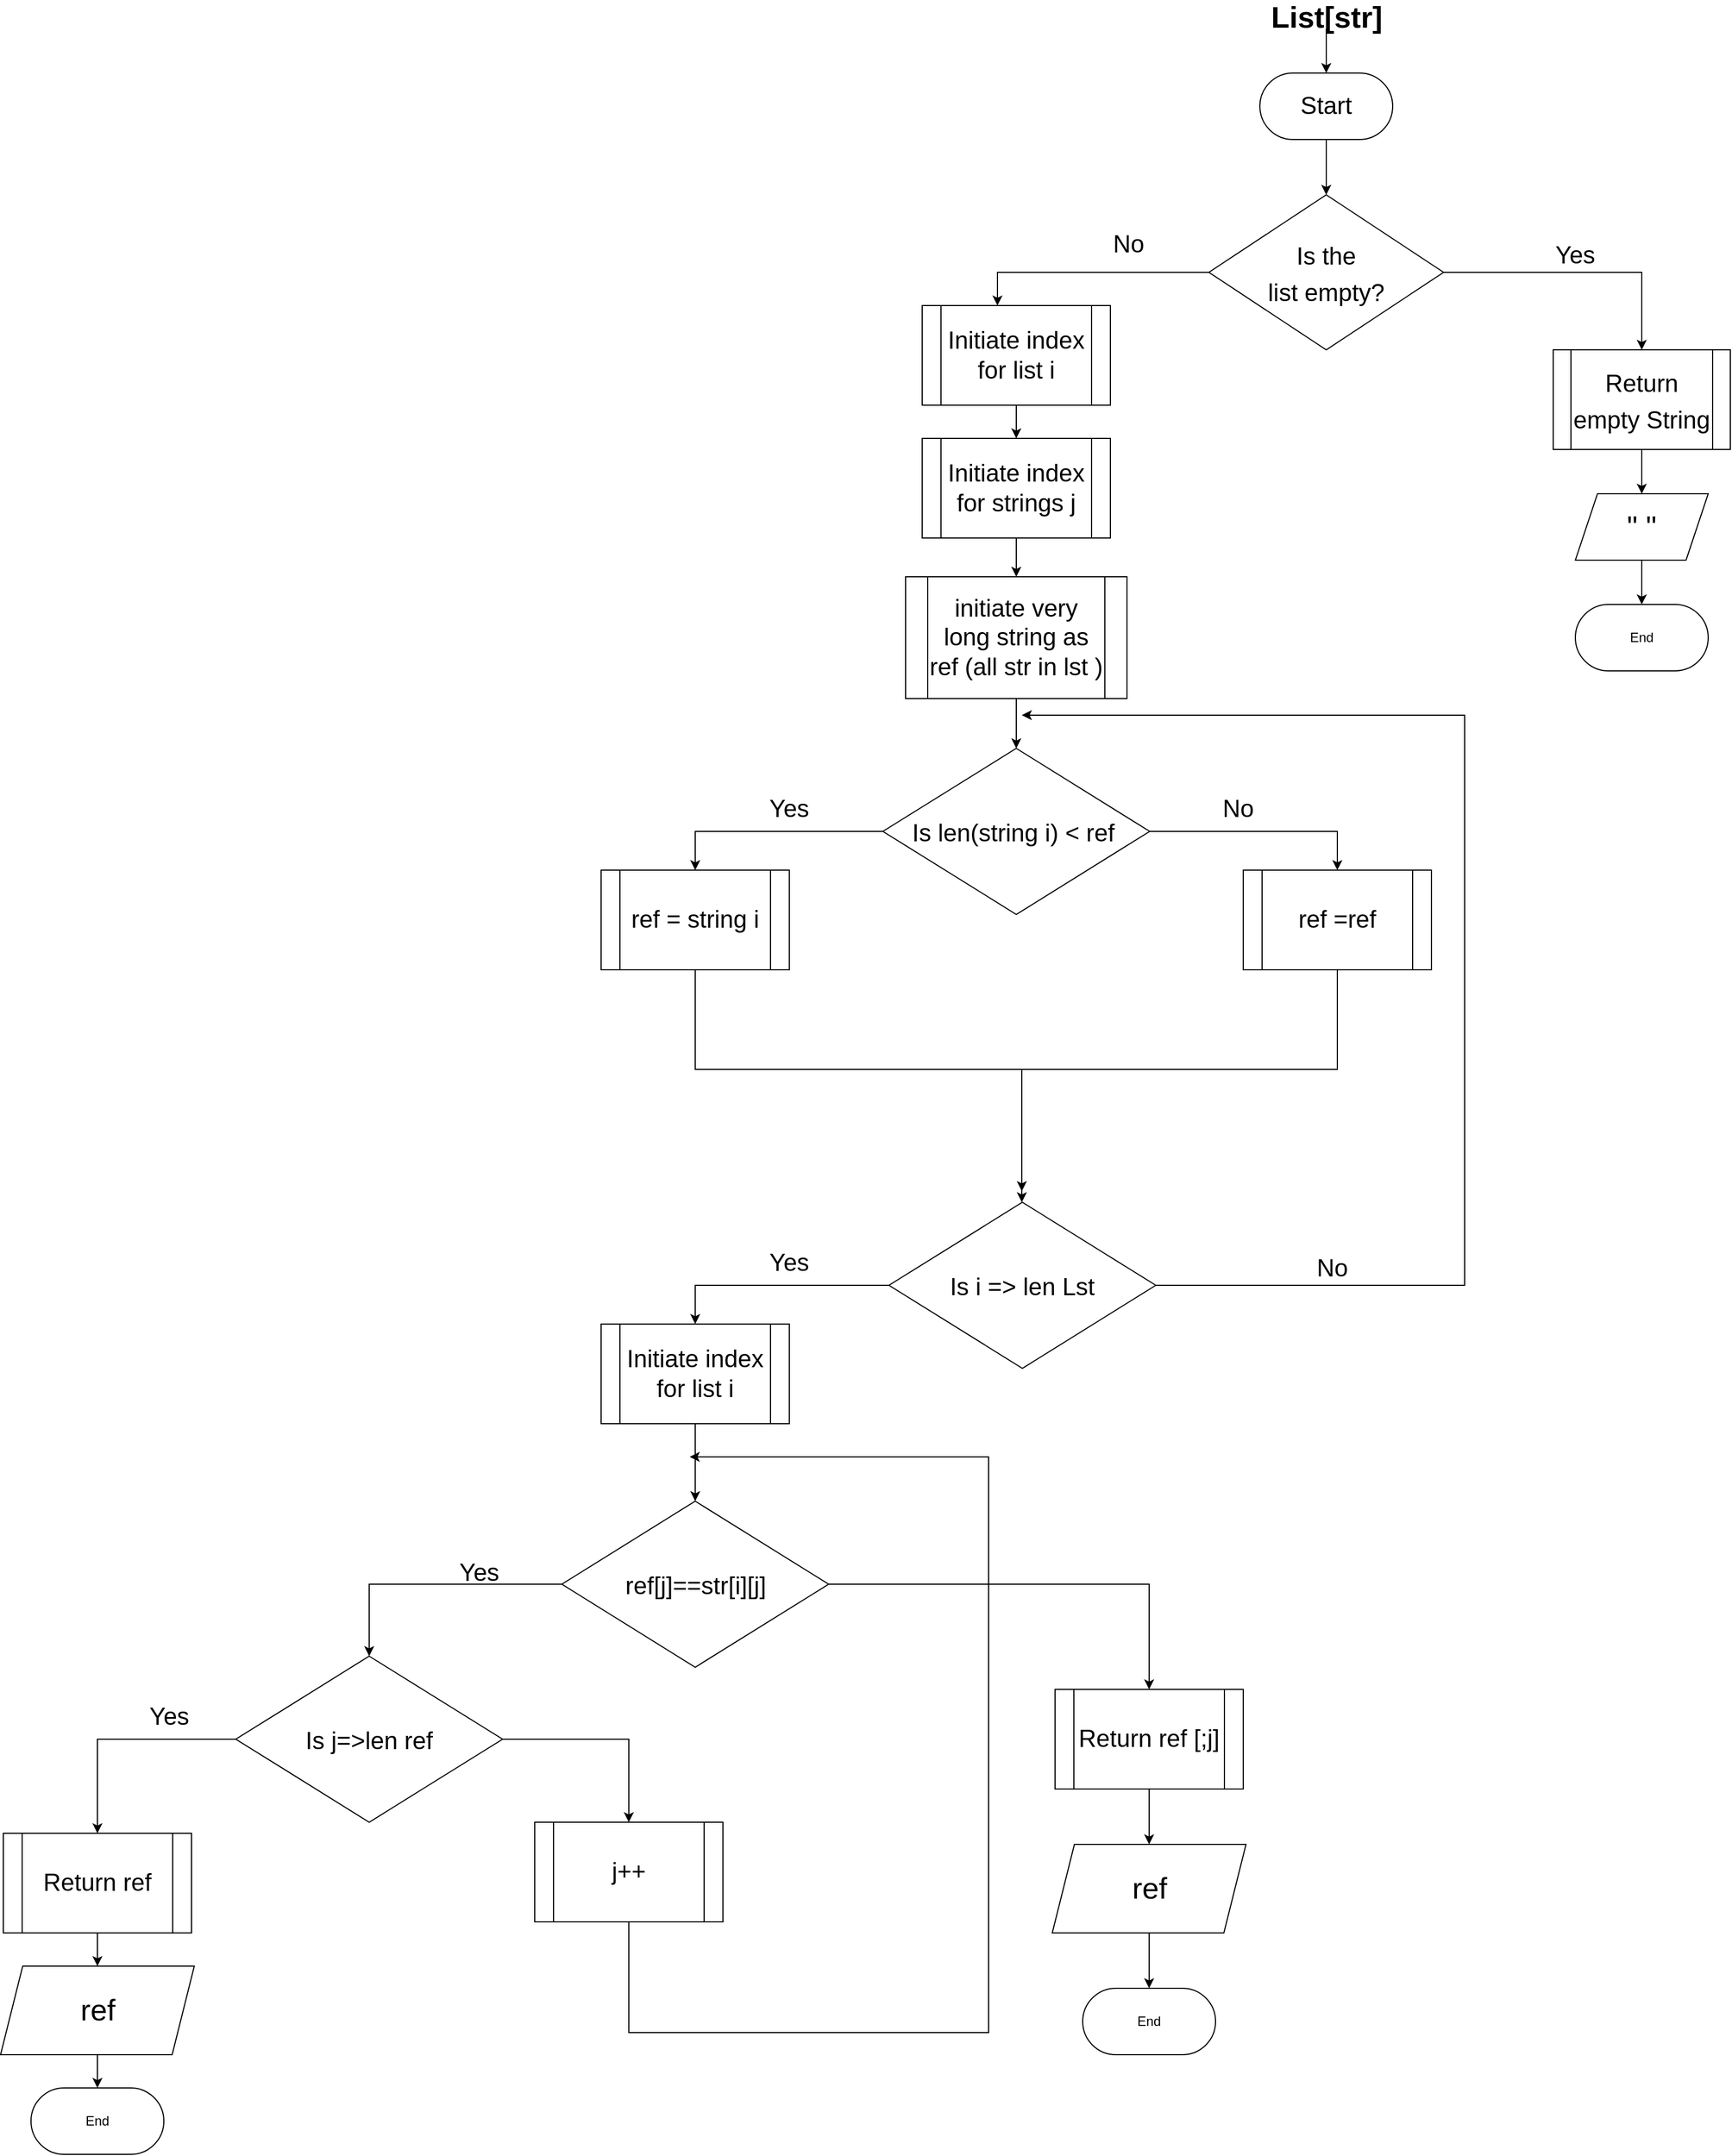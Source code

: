 <mxfile version="18.0.2" type="device"><diagram id="NH3GxSwc0t3cj4PBtcut" name="Page-1"><mxGraphModel dx="1323" dy="2149" grid="1" gridSize="10" guides="1" tooltips="1" connect="1" arrows="1" fold="1" page="1" pageScale="1" pageWidth="850" pageHeight="1100" math="0" shadow="0"><root><mxCell id="0"/><mxCell id="1" parent="0"/><mxCell id="4XAPhEDHq8nzEpaQ4kw1-8" value="" style="edgeStyle=orthogonalEdgeStyle;rounded=0;orthogonalLoop=1;jettySize=auto;html=1;fontSize=27;" parent="1" source="4XAPhEDHq8nzEpaQ4kw1-1" target="4XAPhEDHq8nzEpaQ4kw1-7" edge="1"><mxGeometry relative="1" as="geometry"/></mxCell><mxCell id="4XAPhEDHq8nzEpaQ4kw1-1" value="&lt;font style=&quot;font-size: 22px;&quot;&gt;Start&lt;/font&gt;" style="rounded=1;whiteSpace=wrap;html=1;arcSize=50;" parent="1" vertex="1"><mxGeometry x="1215" y="70" width="120" height="60" as="geometry"/></mxCell><mxCell id="4XAPhEDHq8nzEpaQ4kw1-2" value="&lt;font style=&quot;font-size: 27px;&quot;&gt;&lt;b&gt;List[str]&lt;/b&gt;&lt;/font&gt;" style="text;html=1;align=center;verticalAlign=middle;resizable=0;points=[];autosize=1;strokeColor=none;fillColor=none;" parent="1" vertex="1"><mxGeometry x="1215" y="10" width="120" height="20" as="geometry"/></mxCell><mxCell id="4XAPhEDHq8nzEpaQ4kw1-3" value="" style="endArrow=classic;html=1;rounded=0;" parent="1" source="4XAPhEDHq8nzEpaQ4kw1-2" target="4XAPhEDHq8nzEpaQ4kw1-1" edge="1"><mxGeometry width="50" height="50" relative="1" as="geometry"><mxPoint x="1335" y="390" as="sourcePoint"/><mxPoint x="1385" y="340" as="targetPoint"/></mxGeometry></mxCell><mxCell id="4XAPhEDHq8nzEpaQ4kw1-15" style="edgeStyle=orthogonalEdgeStyle;rounded=0;orthogonalLoop=1;jettySize=auto;html=1;fontSize=22;" parent="1" source="4XAPhEDHq8nzEpaQ4kw1-7" edge="1"><mxGeometry relative="1" as="geometry"><mxPoint x="1560" y="320" as="targetPoint"/><Array as="points"><mxPoint x="1560" y="250"/></Array></mxGeometry></mxCell><mxCell id="4XAPhEDHq8nzEpaQ4kw1-22" style="edgeStyle=orthogonalEdgeStyle;rounded=0;orthogonalLoop=1;jettySize=auto;html=1;fontSize=22;entryX=0.4;entryY=0;entryDx=0;entryDy=0;entryPerimeter=0;" parent="1" source="4XAPhEDHq8nzEpaQ4kw1-7" target="4XAPhEDHq8nzEpaQ4kw1-23" edge="1"><mxGeometry relative="1" as="geometry"><mxPoint x="990" y="250" as="targetPoint"/></mxGeometry></mxCell><mxCell id="4XAPhEDHq8nzEpaQ4kw1-7" value="&lt;font style=&quot;font-size: 22px;&quot;&gt;Is the &lt;br&gt;list empty?&lt;/font&gt;" style="rhombus;whiteSpace=wrap;html=1;fontSize=27;" parent="1" vertex="1"><mxGeometry x="1169" y="180" width="212" height="140" as="geometry"/></mxCell><mxCell id="4XAPhEDHq8nzEpaQ4kw1-18" style="edgeStyle=orthogonalEdgeStyle;rounded=0;orthogonalLoop=1;jettySize=auto;html=1;exitX=0.5;exitY=1;exitDx=0;exitDy=0;entryX=0.5;entryY=0;entryDx=0;entryDy=0;fontSize=22;" parent="1" source="4XAPhEDHq8nzEpaQ4kw1-9" target="4XAPhEDHq8nzEpaQ4kw1-10" edge="1"><mxGeometry relative="1" as="geometry"/></mxCell><mxCell id="4XAPhEDHq8nzEpaQ4kw1-9" value="&lt;font style=&quot;font-size: 22px;&quot;&gt;Return empty String&lt;/font&gt;" style="shape=process;whiteSpace=wrap;html=1;backgroundOutline=1;fontSize=27;" parent="1" vertex="1"><mxGeometry x="1480" y="320" width="160" height="90" as="geometry"/></mxCell><mxCell id="4XAPhEDHq8nzEpaQ4kw1-20" style="edgeStyle=orthogonalEdgeStyle;rounded=0;orthogonalLoop=1;jettySize=auto;html=1;exitX=0.5;exitY=1;exitDx=0;exitDy=0;entryX=0.5;entryY=0;entryDx=0;entryDy=0;fontSize=22;" parent="1" source="4XAPhEDHq8nzEpaQ4kw1-10" target="4XAPhEDHq8nzEpaQ4kw1-11" edge="1"><mxGeometry relative="1" as="geometry"/></mxCell><mxCell id="4XAPhEDHq8nzEpaQ4kw1-10" value="&quot; &quot;" style="shape=parallelogram;perimeter=parallelogramPerimeter;whiteSpace=wrap;html=1;fixedSize=1;fontSize=27;" parent="1" vertex="1"><mxGeometry x="1500" y="450" width="120" height="60" as="geometry"/></mxCell><mxCell id="4XAPhEDHq8nzEpaQ4kw1-11" value="End" style="rounded=1;whiteSpace=wrap;html=1;arcSize=50;" parent="1" vertex="1"><mxGeometry x="1500" y="550" width="120" height="60" as="geometry"/></mxCell><mxCell id="4XAPhEDHq8nzEpaQ4kw1-16" value="Yes" style="text;html=1;strokeColor=none;fillColor=none;align=center;verticalAlign=middle;whiteSpace=wrap;rounded=0;fontSize=22;" parent="1" vertex="1"><mxGeometry x="1470" y="220" width="60" height="30" as="geometry"/></mxCell><mxCell id="4XAPhEDHq8nzEpaQ4kw1-33" style="edgeStyle=orthogonalEdgeStyle;rounded=0;orthogonalLoop=1;jettySize=auto;html=1;exitX=0.5;exitY=1;exitDx=0;exitDy=0;entryX=0.5;entryY=0;entryDx=0;entryDy=0;fontSize=22;" parent="1" source="4XAPhEDHq8nzEpaQ4kw1-23" target="4XAPhEDHq8nzEpaQ4kw1-24" edge="1"><mxGeometry relative="1" as="geometry"/></mxCell><mxCell id="4XAPhEDHq8nzEpaQ4kw1-23" value="Initiate index for list i" style="shape=process;whiteSpace=wrap;html=1;backgroundOutline=1;fontSize=22;" parent="1" vertex="1"><mxGeometry x="910" y="280" width="170" height="90" as="geometry"/></mxCell><mxCell id="4XAPhEDHq8nzEpaQ4kw1-34" style="edgeStyle=orthogonalEdgeStyle;rounded=0;orthogonalLoop=1;jettySize=auto;html=1;exitX=0.5;exitY=1;exitDx=0;exitDy=0;entryX=0.5;entryY=0;entryDx=0;entryDy=0;fontSize=22;" parent="1" source="4XAPhEDHq8nzEpaQ4kw1-24" target="4XAPhEDHq8nzEpaQ4kw1-25" edge="1"><mxGeometry relative="1" as="geometry"/></mxCell><mxCell id="4XAPhEDHq8nzEpaQ4kw1-24" value="Initiate index for strings j" style="shape=process;whiteSpace=wrap;html=1;backgroundOutline=1;fontSize=22;" parent="1" vertex="1"><mxGeometry x="910" y="400" width="170" height="90" as="geometry"/></mxCell><mxCell id="4XAPhEDHq8nzEpaQ4kw1-35" value="" style="edgeStyle=orthogonalEdgeStyle;rounded=0;orthogonalLoop=1;jettySize=auto;html=1;fontSize=22;" parent="1" source="4XAPhEDHq8nzEpaQ4kw1-25" target="4XAPhEDHq8nzEpaQ4kw1-28" edge="1"><mxGeometry relative="1" as="geometry"/></mxCell><mxCell id="4XAPhEDHq8nzEpaQ4kw1-25" value="initiate very long string as ref (all str in lst )" style="shape=process;whiteSpace=wrap;html=1;backgroundOutline=1;fontSize=22;" parent="1" vertex="1"><mxGeometry x="895" y="525" width="200" height="110" as="geometry"/></mxCell><mxCell id="4XAPhEDHq8nzEpaQ4kw1-36" style="edgeStyle=orthogonalEdgeStyle;rounded=0;orthogonalLoop=1;jettySize=auto;html=1;exitX=0;exitY=0.5;exitDx=0;exitDy=0;entryX=0.5;entryY=0;entryDx=0;entryDy=0;fontSize=22;" parent="1" source="4XAPhEDHq8nzEpaQ4kw1-28" target="4XAPhEDHq8nzEpaQ4kw1-32" edge="1"><mxGeometry relative="1" as="geometry"/></mxCell><mxCell id="4XAPhEDHq8nzEpaQ4kw1-37" style="edgeStyle=orthogonalEdgeStyle;rounded=0;orthogonalLoop=1;jettySize=auto;html=1;exitX=1;exitY=0.5;exitDx=0;exitDy=0;entryX=0.5;entryY=0;entryDx=0;entryDy=0;fontSize=22;" parent="1" source="4XAPhEDHq8nzEpaQ4kw1-28" target="4XAPhEDHq8nzEpaQ4kw1-31" edge="1"><mxGeometry relative="1" as="geometry"/></mxCell><mxCell id="4XAPhEDHq8nzEpaQ4kw1-28" value="&lt;span style=&quot;font-size: 22px;&quot;&gt;Is len(string i) &amp;lt; ref&amp;nbsp;&lt;/span&gt;" style="rhombus;whiteSpace=wrap;html=1;fontSize=27;" parent="1" vertex="1"><mxGeometry x="874.5" y="680" width="241" height="150" as="geometry"/></mxCell><mxCell id="4XAPhEDHq8nzEpaQ4kw1-39" style="edgeStyle=orthogonalEdgeStyle;rounded=0;orthogonalLoop=1;jettySize=auto;html=1;fontSize=22;" parent="1" source="4XAPhEDHq8nzEpaQ4kw1-31" edge="1"><mxGeometry relative="1" as="geometry"><mxPoint x="1000" y="1080" as="targetPoint"/><Array as="points"><mxPoint x="1285" y="970"/><mxPoint x="1000" y="970"/></Array></mxGeometry></mxCell><mxCell id="4XAPhEDHq8nzEpaQ4kw1-31" value="ref =ref" style="shape=process;whiteSpace=wrap;html=1;backgroundOutline=1;fontSize=22;" parent="1" vertex="1"><mxGeometry x="1200" y="790" width="170" height="90" as="geometry"/></mxCell><mxCell id="4XAPhEDHq8nzEpaQ4kw1-38" style="edgeStyle=orthogonalEdgeStyle;rounded=0;orthogonalLoop=1;jettySize=auto;html=1;exitX=0.5;exitY=1;exitDx=0;exitDy=0;fontSize=22;" parent="1" source="4XAPhEDHq8nzEpaQ4kw1-32" edge="1"><mxGeometry relative="1" as="geometry"><mxPoint x="1000" y="1090" as="targetPoint"/><Array as="points"><mxPoint x="705" y="970"/><mxPoint x="1000" y="970"/></Array></mxGeometry></mxCell><mxCell id="4XAPhEDHq8nzEpaQ4kw1-32" value="ref = string i" style="shape=process;whiteSpace=wrap;html=1;backgroundOutline=1;fontSize=22;" parent="1" vertex="1"><mxGeometry x="620" y="790" width="170" height="90" as="geometry"/></mxCell><mxCell id="4XAPhEDHq8nzEpaQ4kw1-41" style="edgeStyle=orthogonalEdgeStyle;rounded=0;orthogonalLoop=1;jettySize=auto;html=1;fontSize=22;exitX=1;exitY=0.5;exitDx=0;exitDy=0;" parent="1" source="4XAPhEDHq8nzEpaQ4kw1-42" edge="1"><mxGeometry relative="1" as="geometry"><mxPoint x="1000" y="650" as="targetPoint"/><mxPoint x="1060" y="1120" as="sourcePoint"/><Array as="points"><mxPoint x="1400" y="1165"/><mxPoint x="1400" y="650"/></Array></mxGeometry></mxCell><mxCell id="4XAPhEDHq8nzEpaQ4kw1-49" style="edgeStyle=orthogonalEdgeStyle;rounded=0;orthogonalLoop=1;jettySize=auto;html=1;entryX=0.5;entryY=0;entryDx=0;entryDy=0;fontSize=22;" parent="1" source="4XAPhEDHq8nzEpaQ4kw1-42" target="4XAPhEDHq8nzEpaQ4kw1-48" edge="1"><mxGeometry relative="1" as="geometry"/></mxCell><mxCell id="4XAPhEDHq8nzEpaQ4kw1-42" value="&lt;span style=&quot;font-size: 22px;&quot;&gt;Is i =&amp;gt; len Lst&lt;/span&gt;" style="rhombus;whiteSpace=wrap;html=1;fontSize=27;" parent="1" vertex="1"><mxGeometry x="880" y="1090" width="241" height="150" as="geometry"/></mxCell><mxCell id="4XAPhEDHq8nzEpaQ4kw1-43" value="No" style="text;html=1;align=center;verticalAlign=middle;resizable=0;points=[];autosize=1;strokeColor=none;fillColor=none;fontSize=22;" parent="1" vertex="1"><mxGeometry x="1260" y="1135" width="40" height="30" as="geometry"/></mxCell><mxCell id="4XAPhEDHq8nzEpaQ4kw1-50" value="" style="edgeStyle=orthogonalEdgeStyle;rounded=0;orthogonalLoop=1;jettySize=auto;html=1;fontSize=22;" parent="1" source="4XAPhEDHq8nzEpaQ4kw1-48" edge="1"><mxGeometry relative="1" as="geometry"><mxPoint x="705" y="1360" as="targetPoint"/></mxGeometry></mxCell><mxCell id="4XAPhEDHq8nzEpaQ4kw1-48" value="Initiate index for list i" style="shape=process;whiteSpace=wrap;html=1;backgroundOutline=1;fontSize=22;" parent="1" vertex="1"><mxGeometry x="620" y="1200" width="170" height="90" as="geometry"/></mxCell><mxCell id="4XAPhEDHq8nzEpaQ4kw1-72" style="edgeStyle=orthogonalEdgeStyle;rounded=0;orthogonalLoop=1;jettySize=auto;html=1;exitX=0;exitY=0.5;exitDx=0;exitDy=0;entryX=0.5;entryY=0;entryDx=0;entryDy=0;fontSize=22;" parent="1" source="4XAPhEDHq8nzEpaQ4kw1-52" target="4XAPhEDHq8nzEpaQ4kw1-55" edge="1"><mxGeometry relative="1" as="geometry"/></mxCell><mxCell id="4XAPhEDHq8nzEpaQ4kw1-82" style="edgeStyle=orthogonalEdgeStyle;rounded=0;orthogonalLoop=1;jettySize=auto;html=1;entryX=0.5;entryY=0;entryDx=0;entryDy=0;fontSize=22;" parent="1" source="4XAPhEDHq8nzEpaQ4kw1-52" target="4XAPhEDHq8nzEpaQ4kw1-80" edge="1"><mxGeometry relative="1" as="geometry"/></mxCell><mxCell id="4XAPhEDHq8nzEpaQ4kw1-52" value="&lt;span style=&quot;font-size: 22px;&quot;&gt;ref[j]==str[i][j]&lt;/span&gt;" style="rhombus;whiteSpace=wrap;html=1;fontSize=27;" parent="1" vertex="1"><mxGeometry x="584.5" y="1360" width="241" height="150" as="geometry"/></mxCell><mxCell id="4XAPhEDHq8nzEpaQ4kw1-60" style="edgeStyle=orthogonalEdgeStyle;rounded=0;orthogonalLoop=1;jettySize=auto;html=1;entryX=0.5;entryY=0;entryDx=0;entryDy=0;fontSize=22;" parent="1" source="4XAPhEDHq8nzEpaQ4kw1-55" target="4XAPhEDHq8nzEpaQ4kw1-59" edge="1"><mxGeometry relative="1" as="geometry"/></mxCell><mxCell id="4XAPhEDHq8nzEpaQ4kw1-77" style="edgeStyle=orthogonalEdgeStyle;rounded=0;orthogonalLoop=1;jettySize=auto;html=1;entryX=0.5;entryY=0;entryDx=0;entryDy=0;fontSize=22;" parent="1" source="4XAPhEDHq8nzEpaQ4kw1-55" target="4XAPhEDHq8nzEpaQ4kw1-76" edge="1"><mxGeometry relative="1" as="geometry"/></mxCell><mxCell id="4XAPhEDHq8nzEpaQ4kw1-55" value="&lt;span style=&quot;font-size: 22px;&quot;&gt;Is j=&amp;gt;len ref&lt;/span&gt;" style="rhombus;whiteSpace=wrap;html=1;fontSize=27;" parent="1" vertex="1"><mxGeometry x="290" y="1500" width="241" height="150" as="geometry"/></mxCell><mxCell id="4XAPhEDHq8nzEpaQ4kw1-63" style="edgeStyle=orthogonalEdgeStyle;rounded=0;orthogonalLoop=1;jettySize=auto;html=1;exitX=0.5;exitY=1;exitDx=0;exitDy=0;fontSize=22;" parent="1" source="4XAPhEDHq8nzEpaQ4kw1-59" target="4XAPhEDHq8nzEpaQ4kw1-62" edge="1"><mxGeometry relative="1" as="geometry"/></mxCell><mxCell id="4XAPhEDHq8nzEpaQ4kw1-59" value="Return ref" style="shape=process;whiteSpace=wrap;html=1;backgroundOutline=1;fontSize=22;" parent="1" vertex="1"><mxGeometry x="80" y="1660" width="170" height="90" as="geometry"/></mxCell><mxCell id="4XAPhEDHq8nzEpaQ4kw1-61" value="End" style="rounded=1;whiteSpace=wrap;html=1;arcSize=50;" parent="1" vertex="1"><mxGeometry x="105" y="1890" width="120" height="60" as="geometry"/></mxCell><mxCell id="4XAPhEDHq8nzEpaQ4kw1-64" style="edgeStyle=orthogonalEdgeStyle;rounded=0;orthogonalLoop=1;jettySize=auto;html=1;exitX=0.5;exitY=1;exitDx=0;exitDy=0;fontSize=22;" parent="1" source="4XAPhEDHq8nzEpaQ4kw1-62" target="4XAPhEDHq8nzEpaQ4kw1-61" edge="1"><mxGeometry relative="1" as="geometry"/></mxCell><mxCell id="4XAPhEDHq8nzEpaQ4kw1-62" value="ref" style="shape=parallelogram;perimeter=parallelogramPerimeter;whiteSpace=wrap;html=1;fixedSize=1;fontSize=27;" parent="1" vertex="1"><mxGeometry x="77.5" y="1780" width="175" height="80" as="geometry"/></mxCell><mxCell id="4XAPhEDHq8nzEpaQ4kw1-66" value="Yes" style="text;html=1;strokeColor=none;fillColor=none;align=center;verticalAlign=middle;whiteSpace=wrap;rounded=0;fontSize=22;" parent="1" vertex="1"><mxGeometry x="730" y="1130" width="120" height="30" as="geometry"/></mxCell><mxCell id="4XAPhEDHq8nzEpaQ4kw1-69" value="No" style="text;html=1;align=center;verticalAlign=middle;resizable=0;points=[];autosize=1;strokeColor=none;fillColor=none;fontSize=22;" parent="1" vertex="1"><mxGeometry x="1075.5" y="210" width="40" height="30" as="geometry"/></mxCell><mxCell id="4XAPhEDHq8nzEpaQ4kw1-70" value="Yes" style="text;html=1;strokeColor=none;fillColor=none;align=center;verticalAlign=middle;whiteSpace=wrap;rounded=0;fontSize=22;" parent="1" vertex="1"><mxGeometry x="730" y="720" width="120" height="30" as="geometry"/></mxCell><mxCell id="4XAPhEDHq8nzEpaQ4kw1-71" value="No" style="text;html=1;align=center;verticalAlign=middle;resizable=0;points=[];autosize=1;strokeColor=none;fillColor=none;fontSize=22;" parent="1" vertex="1"><mxGeometry x="1175" y="720" width="40" height="30" as="geometry"/></mxCell><mxCell id="4XAPhEDHq8nzEpaQ4kw1-73" value="Yes" style="text;html=1;strokeColor=none;fillColor=none;align=center;verticalAlign=middle;whiteSpace=wrap;rounded=0;fontSize=22;" parent="1" vertex="1"><mxGeometry x="450" y="1410" width="120" height="30" as="geometry"/></mxCell><mxCell id="4XAPhEDHq8nzEpaQ4kw1-74" value="Yes" style="text;html=1;strokeColor=none;fillColor=none;align=center;verticalAlign=middle;whiteSpace=wrap;rounded=0;fontSize=22;" parent="1" vertex="1"><mxGeometry x="170" y="1540" width="120" height="30" as="geometry"/></mxCell><mxCell id="4XAPhEDHq8nzEpaQ4kw1-78" style="edgeStyle=orthogonalEdgeStyle;rounded=0;orthogonalLoop=1;jettySize=auto;html=1;fontSize=22;exitX=0.5;exitY=1;exitDx=0;exitDy=0;" parent="1" source="4XAPhEDHq8nzEpaQ4kw1-76" edge="1"><mxGeometry relative="1" as="geometry"><mxPoint x="700" y="1320" as="targetPoint"/><Array as="points"><mxPoint x="645" y="1840"/><mxPoint x="970" y="1840"/><mxPoint x="970" y="1320"/></Array></mxGeometry></mxCell><mxCell id="4XAPhEDHq8nzEpaQ4kw1-76" value="j++" style="shape=process;whiteSpace=wrap;html=1;backgroundOutline=1;fontSize=22;" parent="1" vertex="1"><mxGeometry x="560" y="1650" width="170" height="90" as="geometry"/></mxCell><mxCell id="4XAPhEDHq8nzEpaQ4kw1-86" value="" style="edgeStyle=orthogonalEdgeStyle;rounded=0;orthogonalLoop=1;jettySize=auto;html=1;fontSize=22;" parent="1" source="4XAPhEDHq8nzEpaQ4kw1-80" target="4XAPhEDHq8nzEpaQ4kw1-85" edge="1"><mxGeometry relative="1" as="geometry"/></mxCell><mxCell id="4XAPhEDHq8nzEpaQ4kw1-80" value="Return ref [;j]" style="shape=process;whiteSpace=wrap;html=1;backgroundOutline=1;fontSize=22;" parent="1" vertex="1"><mxGeometry x="1030" y="1530" width="170" height="90" as="geometry"/></mxCell><mxCell id="4XAPhEDHq8nzEpaQ4kw1-84" value="End" style="rounded=1;whiteSpace=wrap;html=1;arcSize=50;" parent="1" vertex="1"><mxGeometry x="1055" y="1800" width="120" height="60" as="geometry"/></mxCell><mxCell id="4XAPhEDHq8nzEpaQ4kw1-87" value="" style="edgeStyle=orthogonalEdgeStyle;rounded=0;orthogonalLoop=1;jettySize=auto;html=1;fontSize=22;" parent="1" source="4XAPhEDHq8nzEpaQ4kw1-85" target="4XAPhEDHq8nzEpaQ4kw1-84" edge="1"><mxGeometry relative="1" as="geometry"/></mxCell><mxCell id="4XAPhEDHq8nzEpaQ4kw1-85" value="ref" style="shape=parallelogram;perimeter=parallelogramPerimeter;whiteSpace=wrap;html=1;fixedSize=1;fontSize=27;" parent="1" vertex="1"><mxGeometry x="1027.5" y="1670" width="175" height="80" as="geometry"/></mxCell></root></mxGraphModel></diagram></mxfile>